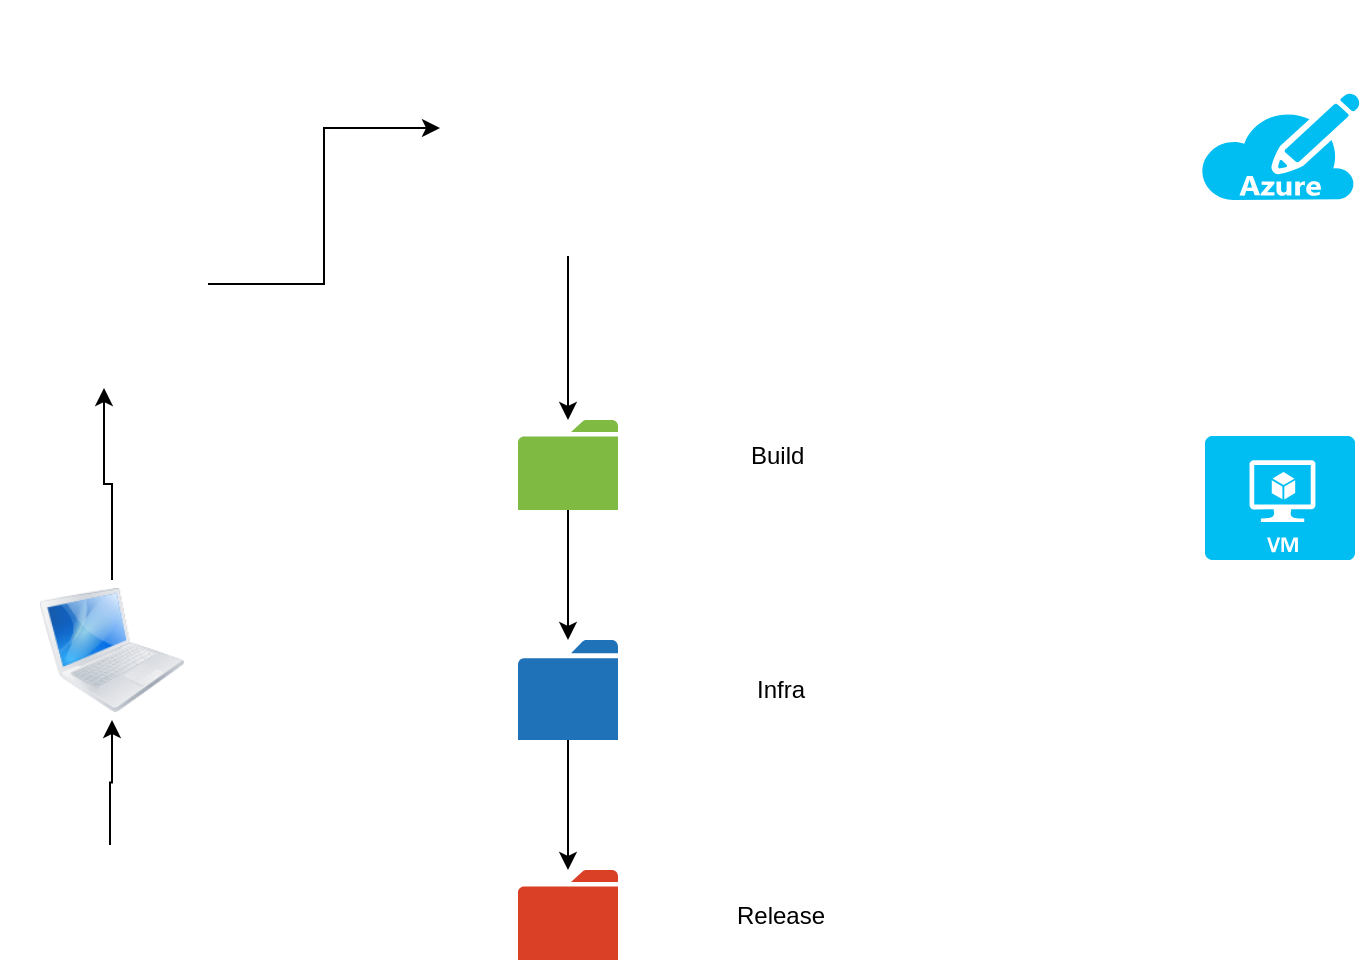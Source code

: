 <mxfile version="15.5.2" type="github">
  <diagram id="fl1BpGWGSX5jYJE63QO-" name="Page-1">
    <mxGraphModel dx="1395" dy="702" grid="1" gridSize="10" guides="1" tooltips="1" connect="1" arrows="1" fold="1" page="1" pageScale="1" pageWidth="850" pageHeight="1100" math="0" shadow="0">
      <root>
        <mxCell id="0" />
        <mxCell id="1" parent="0" />
        <mxCell id="3m2Ds8FF72PZ1U5PXdX1-10" style="edgeStyle=orthogonalEdgeStyle;rounded=0;orthogonalLoop=1;jettySize=auto;html=1;" edge="1" parent="1" source="3m2Ds8FF72PZ1U5PXdX1-1" target="3m2Ds8FF72PZ1U5PXdX1-2">
          <mxGeometry relative="1" as="geometry" />
        </mxCell>
        <mxCell id="3m2Ds8FF72PZ1U5PXdX1-1" value="" style="shape=image;html=1;verticalAlign=top;verticalLabelPosition=bottom;labelBackgroundColor=#ffffff;imageAspect=0;aspect=fixed;image=https://cdn3.iconfinder.com/data/icons/seo-marketing-19/32/SEO-10-128.png" vertex="1" parent="1">
          <mxGeometry x="80" y="472.5" width="50" height="50" as="geometry" />
        </mxCell>
        <mxCell id="3m2Ds8FF72PZ1U5PXdX1-11" style="edgeStyle=orthogonalEdgeStyle;rounded=0;orthogonalLoop=1;jettySize=auto;html=1;entryX=0.5;entryY=1;entryDx=0;entryDy=0;" edge="1" parent="1" source="3m2Ds8FF72PZ1U5PXdX1-2" target="3m2Ds8FF72PZ1U5PXdX1-4">
          <mxGeometry relative="1" as="geometry">
            <mxPoint x="100" y="260" as="targetPoint" />
          </mxGeometry>
        </mxCell>
        <mxCell id="3m2Ds8FF72PZ1U5PXdX1-2" value="" style="image;html=1;image=img/lib/clip_art/computers/MacBook_128x128.png" vertex="1" parent="1">
          <mxGeometry x="70" y="340" width="72" height="70" as="geometry" />
        </mxCell>
        <mxCell id="3m2Ds8FF72PZ1U5PXdX1-12" style="edgeStyle=orthogonalEdgeStyle;rounded=0;orthogonalLoop=1;jettySize=auto;html=1;" edge="1" parent="1" source="3m2Ds8FF72PZ1U5PXdX1-4" target="3m2Ds8FF72PZ1U5PXdX1-5">
          <mxGeometry relative="1" as="geometry" />
        </mxCell>
        <mxCell id="3m2Ds8FF72PZ1U5PXdX1-4" value="" style="shape=image;html=1;verticalAlign=top;verticalLabelPosition=bottom;labelBackgroundColor=#ffffff;imageAspect=0;aspect=fixed;image=https://cdn3.iconfinder.com/data/icons/social-media-2169/24/social_media_social_media_logo_git-128.png" vertex="1" parent="1">
          <mxGeometry x="50" y="140" width="104" height="104" as="geometry" />
        </mxCell>
        <mxCell id="3m2Ds8FF72PZ1U5PXdX1-13" style="edgeStyle=orthogonalEdgeStyle;rounded=0;orthogonalLoop=1;jettySize=auto;html=1;" edge="1" parent="1" source="3m2Ds8FF72PZ1U5PXdX1-5" target="3m2Ds8FF72PZ1U5PXdX1-6">
          <mxGeometry relative="1" as="geometry" />
        </mxCell>
        <mxCell id="3m2Ds8FF72PZ1U5PXdX1-5" value="" style="shape=image;html=1;verticalAlign=top;verticalLabelPosition=bottom;labelBackgroundColor=#ffffff;imageAspect=0;aspect=fixed;image=https://cdn0.iconfinder.com/data/icons/font-awesome-brands-vol-1/512/jenkins-128.png" vertex="1" parent="1">
          <mxGeometry x="270" y="50" width="128" height="128" as="geometry" />
        </mxCell>
        <mxCell id="3m2Ds8FF72PZ1U5PXdX1-14" style="edgeStyle=orthogonalEdgeStyle;rounded=0;orthogonalLoop=1;jettySize=auto;html=1;" edge="1" parent="1" source="3m2Ds8FF72PZ1U5PXdX1-6" target="3m2Ds8FF72PZ1U5PXdX1-7">
          <mxGeometry relative="1" as="geometry" />
        </mxCell>
        <mxCell id="3m2Ds8FF72PZ1U5PXdX1-6" value="" style="sketch=0;pointerEvents=1;shadow=0;dashed=0;html=1;strokeColor=none;labelPosition=center;verticalLabelPosition=bottom;verticalAlign=top;outlineConnect=0;align=center;shape=mxgraph.office.concepts.folder;fillColor=#7FBA42;" vertex="1" parent="1">
          <mxGeometry x="309" y="260" width="50" height="45" as="geometry" />
        </mxCell>
        <mxCell id="3m2Ds8FF72PZ1U5PXdX1-15" style="edgeStyle=orthogonalEdgeStyle;rounded=0;orthogonalLoop=1;jettySize=auto;html=1;" edge="1" parent="1" source="3m2Ds8FF72PZ1U5PXdX1-7" target="3m2Ds8FF72PZ1U5PXdX1-8">
          <mxGeometry relative="1" as="geometry" />
        </mxCell>
        <mxCell id="3m2Ds8FF72PZ1U5PXdX1-7" value="" style="sketch=0;pointerEvents=1;shadow=0;dashed=0;html=1;strokeColor=none;labelPosition=center;verticalLabelPosition=bottom;verticalAlign=top;outlineConnect=0;align=center;shape=mxgraph.office.concepts.folder;fillColor=#2072B8;direction=east;" vertex="1" parent="1">
          <mxGeometry x="309" y="370" width="50" height="50" as="geometry" />
        </mxCell>
        <mxCell id="3m2Ds8FF72PZ1U5PXdX1-8" value="" style="sketch=0;pointerEvents=1;shadow=0;dashed=0;html=1;strokeColor=none;labelPosition=center;verticalLabelPosition=bottom;verticalAlign=top;outlineConnect=0;align=center;shape=mxgraph.office.concepts.folder;fillColor=#DA4026;" vertex="1" parent="1">
          <mxGeometry x="309" y="485" width="50" height="45" as="geometry" />
        </mxCell>
        <mxCell id="3m2Ds8FF72PZ1U5PXdX1-9" value="" style="verticalLabelPosition=bottom;html=1;verticalAlign=top;align=center;strokeColor=none;fillColor=#00BEF2;shape=mxgraph.azure.azure_subscription;" vertex="1" parent="1">
          <mxGeometry x="650" y="96.5" width="80" height="53.5" as="geometry" />
        </mxCell>
        <mxCell id="3m2Ds8FF72PZ1U5PXdX1-17" value="" style="verticalLabelPosition=bottom;html=1;verticalAlign=top;align=center;strokeColor=none;fillColor=#00BEF2;shape=mxgraph.azure.virtual_machine;" vertex="1" parent="1">
          <mxGeometry x="652.5" y="268" width="75" height="62" as="geometry" />
        </mxCell>
        <mxCell id="3m2Ds8FF72PZ1U5PXdX1-18" value="Build&amp;nbsp;" style="text;html=1;resizable=0;autosize=1;align=center;verticalAlign=middle;points=[];fillColor=none;strokeColor=none;rounded=0;" vertex="1" parent="1">
          <mxGeometry x="415" y="268" width="50" height="20" as="geometry" />
        </mxCell>
        <mxCell id="3m2Ds8FF72PZ1U5PXdX1-19" value="Release" style="text;html=1;resizable=0;autosize=1;align=center;verticalAlign=middle;points=[];fillColor=none;strokeColor=none;rounded=0;" vertex="1" parent="1">
          <mxGeometry x="410" y="497.5" width="60" height="20" as="geometry" />
        </mxCell>
        <mxCell id="3m2Ds8FF72PZ1U5PXdX1-20" value="Infra" style="text;html=1;resizable=0;autosize=1;align=center;verticalAlign=middle;points=[];fillColor=none;strokeColor=none;rounded=0;" vertex="1" parent="1">
          <mxGeometry x="420" y="385" width="40" height="20" as="geometry" />
        </mxCell>
      </root>
    </mxGraphModel>
  </diagram>
</mxfile>
